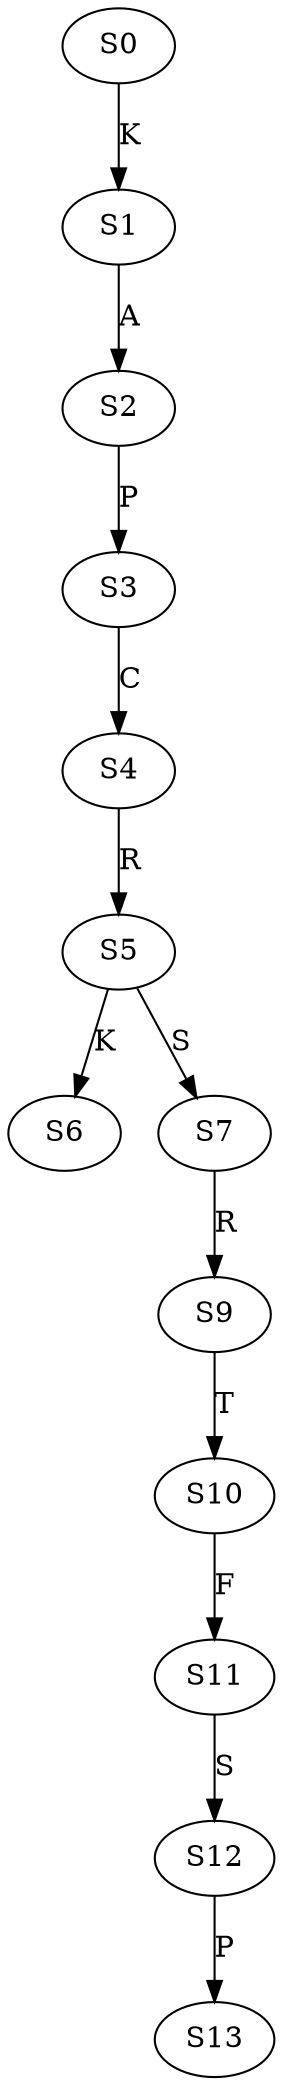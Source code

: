 strict digraph  {
	S0 -> S1 [ label = K ];
	S1 -> S2 [ label = A ];
	S2 -> S3 [ label = P ];
	S3 -> S4 [ label = C ];
	S4 -> S5 [ label = R ];
	S5 -> S6 [ label = K ];
	S5 -> S7 [ label = S ];
	S7 -> S9 [ label = R ];
	S9 -> S10 [ label = T ];
	S10 -> S11 [ label = F ];
	S11 -> S12 [ label = S ];
	S12 -> S13 [ label = P ];
}
